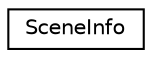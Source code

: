 digraph G
{
  edge [fontname="Helvetica",fontsize="10",labelfontname="Helvetica",labelfontsize="10"];
  node [fontname="Helvetica",fontsize="10",shape=record];
  rankdir="LR";
  Node1 [label="SceneInfo",height=0.2,width=0.4,color="black", fillcolor="white", style="filled",URL="$struct_scene_info.html"];
}
